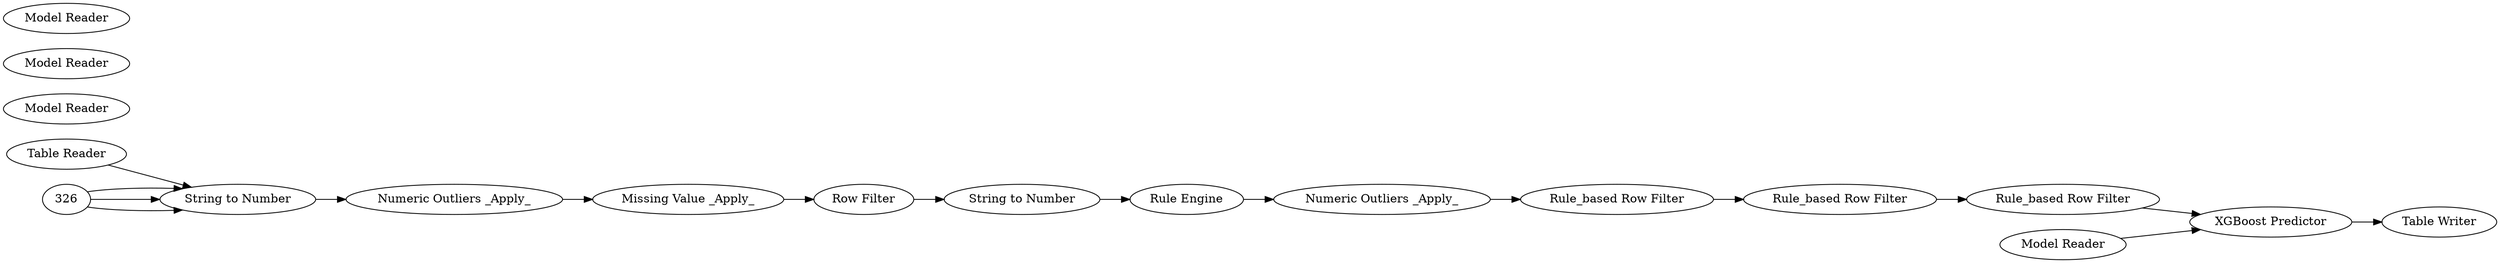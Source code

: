 digraph {
	1 [label="Table Reader"]
	2 [label="Model Reader"]
	3 [label="XGBoost Predictor"]
	13 [label="Rule_based Row Filter"]
	161 [label="Rule Engine"]
	162 [label="String to Number"]
	227 [label="String to Number"]
	229 [label="Row Filter"]
	230 [label="Rule_based Row Filter"]
	231 [label="Rule_based Row Filter"]
	235 [label="Numeric Outliers _Apply_"]
	236 [label="Numeric Outliers _Apply_"]
	237 [label="Missing Value _Apply_"]
	323 [label="Model Reader"]
	324 [label="Model Reader"]
	325 [label="Model Reader"]
	327 [label="Table Writer"]
	13 -> 230
	161 -> 236
	162 -> 161
	227 -> 235
	229 -> 162
	230 -> 231
	235 -> 237
	236 -> 13
	237 -> 229
	1 -> 227
	2 -> 3
	3 -> 327
	231 -> 3
	326 -> 227
	326 -> 227
	326 -> 227
	rankdir=LR
}
